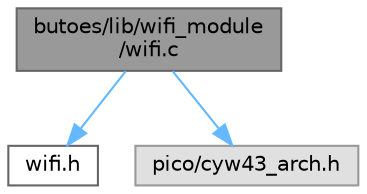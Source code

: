 digraph "butoes/lib/wifi_module/wifi.c"
{
 // LATEX_PDF_SIZE
  bgcolor="transparent";
  edge [fontname=Helvetica,fontsize=10,labelfontname=Helvetica,labelfontsize=10];
  node [fontname=Helvetica,fontsize=10,shape=box,height=0.2,width=0.4];
  Node1 [id="Node000001",label="butoes/lib/wifi_module\l/wifi.c",height=0.2,width=0.4,color="gray40", fillcolor="grey60", style="filled", fontcolor="black",tooltip="Implementação do módulo Wi-Fi."];
  Node1 -> Node2 [id="edge1_Node000001_Node000002",color="steelblue1",style="solid",tooltip=" "];
  Node2 [id="Node000002",label="wifi.h",height=0.2,width=0.4,color="grey40", fillcolor="white", style="filled",URL="$d6/d5c/butoes_2lib_2wifi__module_2wifi_8h.html",tooltip="Interface do módulo Wi-Fi."];
  Node1 -> Node3 [id="edge2_Node000001_Node000003",color="steelblue1",style="solid",tooltip=" "];
  Node3 [id="Node000003",label="pico/cyw43_arch.h",height=0.2,width=0.4,color="grey60", fillcolor="#E0E0E0", style="filled",tooltip=" "];
}
